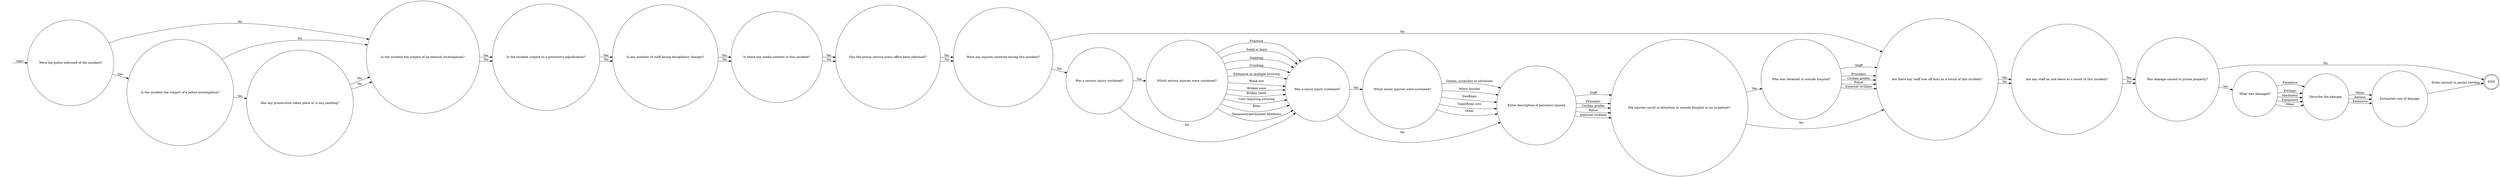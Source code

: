 digraph MISCELLANEOUS {  rankdir=LR;
  node [shape = circle];
  START_NODE [label="", shape=none];
  START_NODE -> 44290 [label = "start"];
  END_NODE [label="END", shape="doublecircle"];
  44129 [label = "Did injuries result in detention in outside hospital as an in-patient?"];
  44129 -> 44503 [label = "Yes"];
  44129 -> 44588 [label = "No"];
  44133 [label = "Is the incident the subject of an internal investigation?"];
  44133 -> 45122 [label = "Yes"];
  44133 -> 45122 [label = "No"];
  44144 [label = "Which minor injuries were sustained?"];
  44144 -> 44730 [label = "Grazes, scratches or abrasions"];
  44144 -> 44730 [label = "Minor bruises"];
  44144 -> 44730 [label = "Swellings"];
  44144 -> 44730 [label = "Superficial cuts"];
  44144 -> 44730 [label = "Other"];
  44223 [label = "Has any prosecution taken place or is any pending?"];
  44223 -> 44133 [label = "Yes"];
  44223 -> 44133 [label = "No"];
  44290 [label = "Were the police informed of the incident?"];
  44290 -> 44607 [label = "Yes"];
  44290 -> 44133 [label = "No"];
  44456 [label = "Was a serious injury sustained?"];
  44456 -> 44667 [label = "Yes"];
  44456 -> 45161 [label = "No"];
  44503 [label = "Who was detained in outside hospital?"];
  44503 -> 44588 [label = "Staff"];
  44503 -> 44588 [label = "Prisoners"];
  44503 -> 44588 [label = "Civilian grades"];
  44503 -> 44588 [label = "Police"];
  44503 -> 44588 [label = "External civilians"];
  44541 [label = "Are any staff on sick leave as a result of this incident?"];
  44541 -> 44601 [label = "Yes"];
  44541 -> 44601 [label = "No"];
  44588 [label = "Are there any staff now off duty as a result of this incident?"];
  44588 -> 44541 [label = "Yes"];
  44588 -> 44541 [label = "No"];
  44591 [label = "Is there any media interest in this incident?"];
  44591 -> 44995 [label = "Yes"];
  44591 -> 44995 [label = "No"];
  44601 [label = "Was damage caused to prison property?"];
  44601 -> 45159 [label = "Yes"];
  44601 -> END_NODE [label = "No"];
  44607 [label = "Is the incident the subject of a police investigation?"];
  44607 -> 44223 [label = "Yes"];
  44607 -> 44133 [label = "No"];
  44667 [label = "Which serious injuries were sustained?"];
  44667 -> 45161 [label = "Fracture"];
  44667 -> 45161 [label = "Scald or burn"];
  44667 -> 45161 [label = "Stabbing"];
  44667 -> 45161 [label = "Crushing"];
  44667 -> 45161 [label = "Extensive or multiple bruising"];
  44667 -> 45161 [label = "Black eye"];
  44667 -> 45161 [label = "Broken nose"];
  44667 -> 45161 [label = "Broken teeth"];
  44667 -> 45161 [label = "Cuts requiring suturing"];
  44667 -> 45161 [label = "Bites"];
  44667 -> 45161 [label = "Temporary/permanent blindness"];
  44730 [label = "Enter description of person(s) injured"];
  44730 -> 44129 [label = "Staff"];
  44730 -> 44129 [label = "Prisoners"];
  44730 -> 44129 [label = "Civilian grades"];
  44730 -> 44129 [label = "Police"];
  44730 -> 44129 [label = "External civilians"];
  44857 [label = "Were any injuries received during this incident?"];
  44857 -> 44456 [label = "Yes"];
  44857 -> 44588 [label = "No"];
  44995 [label = "Has the prison service press office been informed?"];
  44995 -> 44857 [label = "Yes"];
  44995 -> 44857 [label = "No"];
  45106 [label = "Estimated cost of damage"];
  45106 -> END_NODE [label = "Enter amount in pound sterling"];
  45122 [label = "Is the incident subject to a governor's adjudication?"];
  45122 -> 45139 [label = "Yes"];
  45122 -> 45139 [label = "No"];
  45125 [label = "Describe the damage"];
  45125 -> 45106 [label = "Minor"];
  45125 -> 45106 [label = "Serious"];
  45125 -> 45106 [label = "Extensive"];
  45139 [label = "Is any member of staff facing disciplinary charges?"];
  45139 -> 44591 [label = "Yes"];
  45139 -> 44591 [label = "No"];
  45159 [label = "What was damaged?"];
  45159 -> 45125 [label = "Furniture"];
  45159 -> 45125 [label = "Fittings"];
  45159 -> 45125 [label = "Machinery"];
  45159 -> 45125 [label = "Equipment"];
  45159 -> 45125 [label = "Other"];
  45161 [label = "Was a minor injury sustained?"];
  45161 -> 44144 [label = "Yes"];
  45161 -> 44730 [label = "No"];
}
